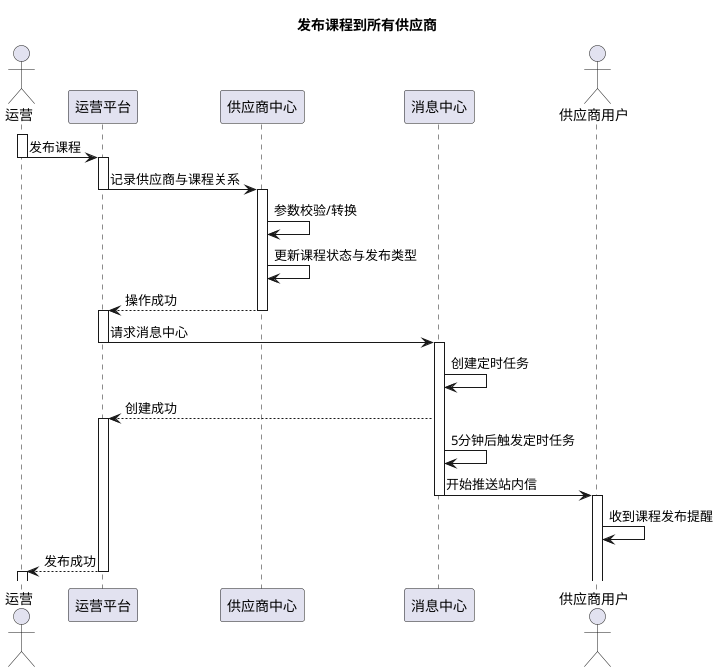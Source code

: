 @startuml

title 发布课程到所有供应商

actor 运营 as user
participant "运营平台" as bom
participant "供应商中心" as vc
participant "消息中心" as mc
actor "供应商用户" as cpm

activate user
user -> bom: 发布课程
deactivate user
activate bom
bom -> vc: 记录供应商与课程关系
deactivate bom
activate vc
vc -> vc: 参数校验/转换
vc -> vc: 更新课程状态与发布类型
vc --> bom: 操作成功
deactivate vc

activate bom
bom -> mc: 请求消息中心
deactivate bom

activate mc
mc -> mc: 创建定时任务
mc --> bom: 创建成功
activate bom
mc -> mc: 5分钟后触发定时任务
mc -> cpm: 开始推送站内信
deactivate mc

activate cpm
cpm -> cpm: 收到课程发布提醒
bom --> user: 发布成功
deactivate bom

activate user

@enduml